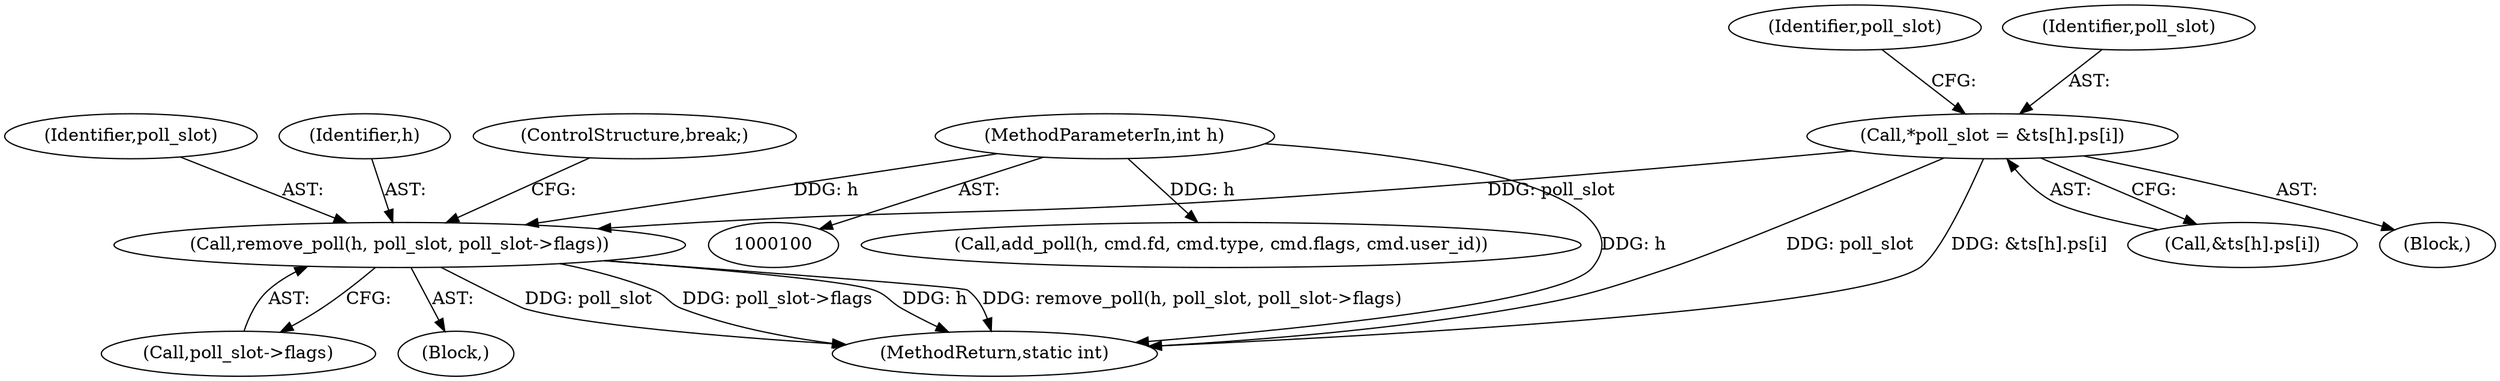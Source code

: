 digraph "0_Android_472271b153c5dc53c28beac55480a8d8434b2d5c_42@API" {
"1000192" [label="(Call,remove_poll(h, poll_slot, poll_slot->flags))"];
"1000101" [label="(MethodParameterIn,int h)"];
"1000171" [label="(Call,*poll_slot = &ts[h].ps[i])"];
"1000191" [label="(Block,)"];
"1000169" [label="(Block,)"];
"1000243" [label="(MethodReturn,static int)"];
"1000194" [label="(Identifier,poll_slot)"];
"1000193" [label="(Identifier,h)"];
"1000171" [label="(Call,*poll_slot = &ts[h].ps[i])"];
"1000143" [label="(Call,add_poll(h, cmd.fd, cmd.type, cmd.flags, cmd.user_id))"];
"1000185" [label="(Identifier,poll_slot)"];
"1000173" [label="(Call,&ts[h].ps[i])"];
"1000198" [label="(ControlStructure,break;)"];
"1000195" [label="(Call,poll_slot->flags)"];
"1000192" [label="(Call,remove_poll(h, poll_slot, poll_slot->flags))"];
"1000101" [label="(MethodParameterIn,int h)"];
"1000172" [label="(Identifier,poll_slot)"];
"1000192" -> "1000191"  [label="AST: "];
"1000192" -> "1000195"  [label="CFG: "];
"1000193" -> "1000192"  [label="AST: "];
"1000194" -> "1000192"  [label="AST: "];
"1000195" -> "1000192"  [label="AST: "];
"1000198" -> "1000192"  [label="CFG: "];
"1000192" -> "1000243"  [label="DDG: poll_slot"];
"1000192" -> "1000243"  [label="DDG: poll_slot->flags"];
"1000192" -> "1000243"  [label="DDG: h"];
"1000192" -> "1000243"  [label="DDG: remove_poll(h, poll_slot, poll_slot->flags)"];
"1000101" -> "1000192"  [label="DDG: h"];
"1000171" -> "1000192"  [label="DDG: poll_slot"];
"1000101" -> "1000100"  [label="AST: "];
"1000101" -> "1000243"  [label="DDG: h"];
"1000101" -> "1000143"  [label="DDG: h"];
"1000171" -> "1000169"  [label="AST: "];
"1000171" -> "1000173"  [label="CFG: "];
"1000172" -> "1000171"  [label="AST: "];
"1000173" -> "1000171"  [label="AST: "];
"1000185" -> "1000171"  [label="CFG: "];
"1000171" -> "1000243"  [label="DDG: poll_slot"];
"1000171" -> "1000243"  [label="DDG: &ts[h].ps[i]"];
}
